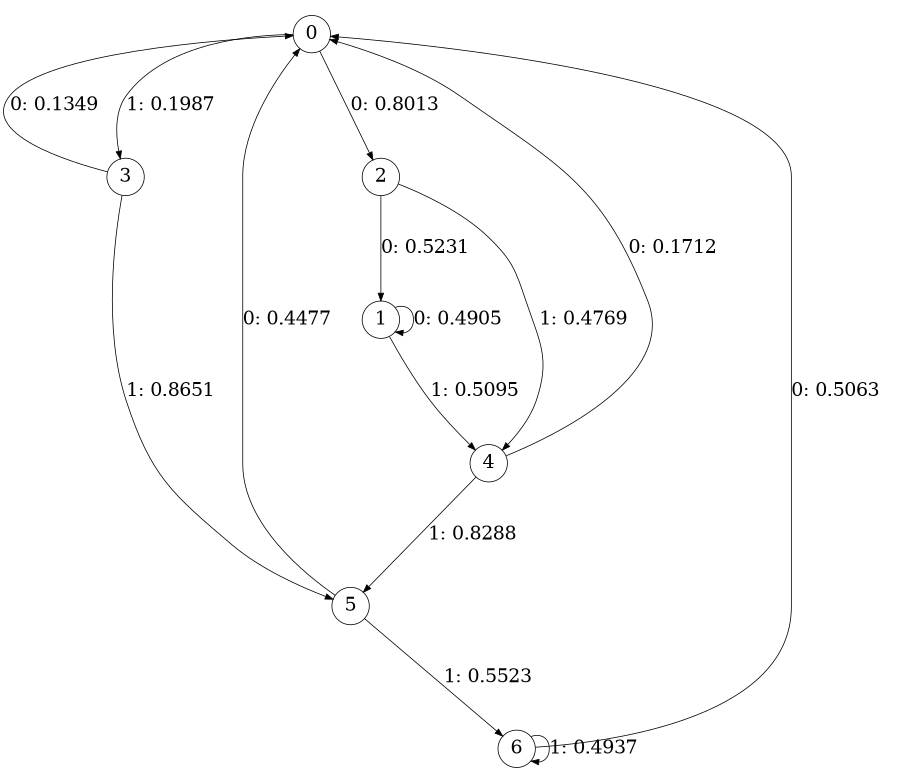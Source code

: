 digraph "ch1randomL3" {
size = "6,8.5";
ratio = "fill";
node [shape = circle];
node [fontsize = 24];
edge [fontsize = 24];
0 -> 2 [label = "0: 0.8013   "];
0 -> 3 [label = "1: 0.1987   "];
1 -> 1 [label = "0: 0.4905   "];
1 -> 4 [label = "1: 0.5095   "];
2 -> 1 [label = "0: 0.5231   "];
2 -> 4 [label = "1: 0.4769   "];
3 -> 0 [label = "0: 0.1349   "];
3 -> 5 [label = "1: 0.8651   "];
4 -> 0 [label = "0: 0.1712   "];
4 -> 5 [label = "1: 0.8288   "];
5 -> 0 [label = "0: 0.4477   "];
5 -> 6 [label = "1: 0.5523   "];
6 -> 0 [label = "0: 0.5063   "];
6 -> 6 [label = "1: 0.4937   "];
}